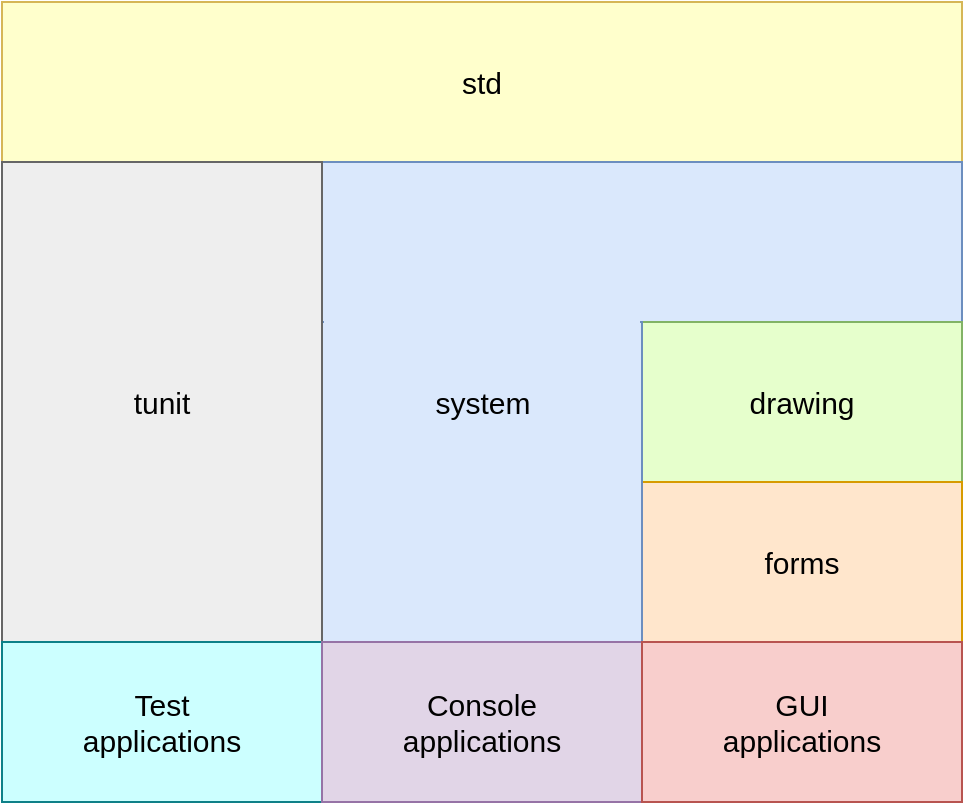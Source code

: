 <mxfile version="13.9.5" type="device"><diagram id="FfeFMesWPq1AGEQVJyfI" name="Page-1"><mxGraphModel dx="530" dy="540" grid="1" gridSize="10" guides="1" tooltips="1" connect="1" arrows="1" fold="1" page="1" pageScale="1" pageWidth="827" pageHeight="1169" math="0" shadow="0"><root><mxCell id="0"/><mxCell id="1" parent="0"/><mxCell id="gx20HtWSzIbTSEyNp-S_-1" value="&lt;span&gt;std&lt;/span&gt;" style="rounded=0;whiteSpace=wrap;html=1;strokeColor=#d6b656;fontSize=15;fillColor=#FFFFCC;" parent="1" vertex="1"><mxGeometry x="40" y="40" width="480" height="80" as="geometry"/></mxCell><mxCell id="gx20HtWSzIbTSEyNp-S_-2" value="" style="rounded=0;whiteSpace=wrap;html=1;fillColor=#dae8fc;strokeColor=#6c8ebf;fontSize=15;" parent="1" vertex="1"><mxGeometry x="200" y="120" width="320" height="80" as="geometry"/></mxCell><mxCell id="gx20HtWSzIbTSEyNp-S_-3" value="drawing" style="rounded=0;whiteSpace=wrap;html=1;fontSize=15;fillColor=#E6FFCC;strokeColor=#82B366;" parent="1" vertex="1"><mxGeometry x="360" y="200" width="160" height="80" as="geometry"/></mxCell><mxCell id="gx20HtWSzIbTSEyNp-S_-4" value="forms" style="rounded=0;whiteSpace=wrap;html=1;fillColor=#FFE6CC;strokeColor=#d79b00;fontSize=15;" parent="1" vertex="1"><mxGeometry x="360" y="280" width="160" height="80" as="geometry"/></mxCell><mxCell id="gx20HtWSzIbTSEyNp-S_-5" value="" style="rounded=0;whiteSpace=wrap;html=1;fillColor=#dae8fc;strokeColor=#6c8ebf;fontSize=15;" parent="1" vertex="1"><mxGeometry x="200" y="200" width="160" height="160" as="geometry"/></mxCell><mxCell id="gx20HtWSzIbTSEyNp-S_-6" value="tunit" style="rounded=0;whiteSpace=wrap;html=1;fillColor=#EEEEEE;strokeColor=#666666;fontSize=15;" parent="1" vertex="1"><mxGeometry x="40" y="120" width="160" height="240" as="geometry"/></mxCell><mxCell id="gx20HtWSzIbTSEyNp-S_-7" value="&lt;span&gt;Test&lt;br&gt;applications&lt;br&gt;&lt;/span&gt;" style="rounded=0;whiteSpace=wrap;html=1;strokeColor=#0e8088;fontSize=15;fillColor=#CCFFFF;" parent="1" vertex="1"><mxGeometry x="40" y="360" width="160" height="80" as="geometry"/></mxCell><mxCell id="3j0EqYAz0Qq7nR3SSSdw-1" value="" style="rounded=0;whiteSpace=wrap;html=1;fillColor=#dae8fc;fontSize=15;strokeColor=none;" parent="1" vertex="1"><mxGeometry x="201" y="190" width="158" height="30" as="geometry"/></mxCell><mxCell id="3j0EqYAz0Qq7nR3SSSdw-3" value="system" style="text;html=1;align=center;verticalAlign=middle;resizable=0;points=[];autosize=1;fontSize=15;" parent="1" vertex="1"><mxGeometry x="250" y="230" width="60" height="20" as="geometry"/></mxCell><mxCell id="6OnCucuK_v6YkBefqOrr-1" value="&lt;span&gt;Console&lt;br&gt;applications&lt;br&gt;&lt;/span&gt;" style="rounded=0;whiteSpace=wrap;html=1;strokeColor=#9673a6;fontSize=15;fillColor=#e1d5e7;" parent="1" vertex="1"><mxGeometry x="200" y="360" width="160" height="80" as="geometry"/></mxCell><mxCell id="6OnCucuK_v6YkBefqOrr-2" value="&lt;span&gt;GUI&lt;br&gt;applications&lt;br&gt;&lt;/span&gt;" style="rounded=0;whiteSpace=wrap;html=1;strokeColor=#b85450;fontSize=15;fillColor=#f8cecc;" parent="1" vertex="1"><mxGeometry x="360" y="360" width="160" height="80" as="geometry"/></mxCell></root></mxGraphModel></diagram></mxfile>